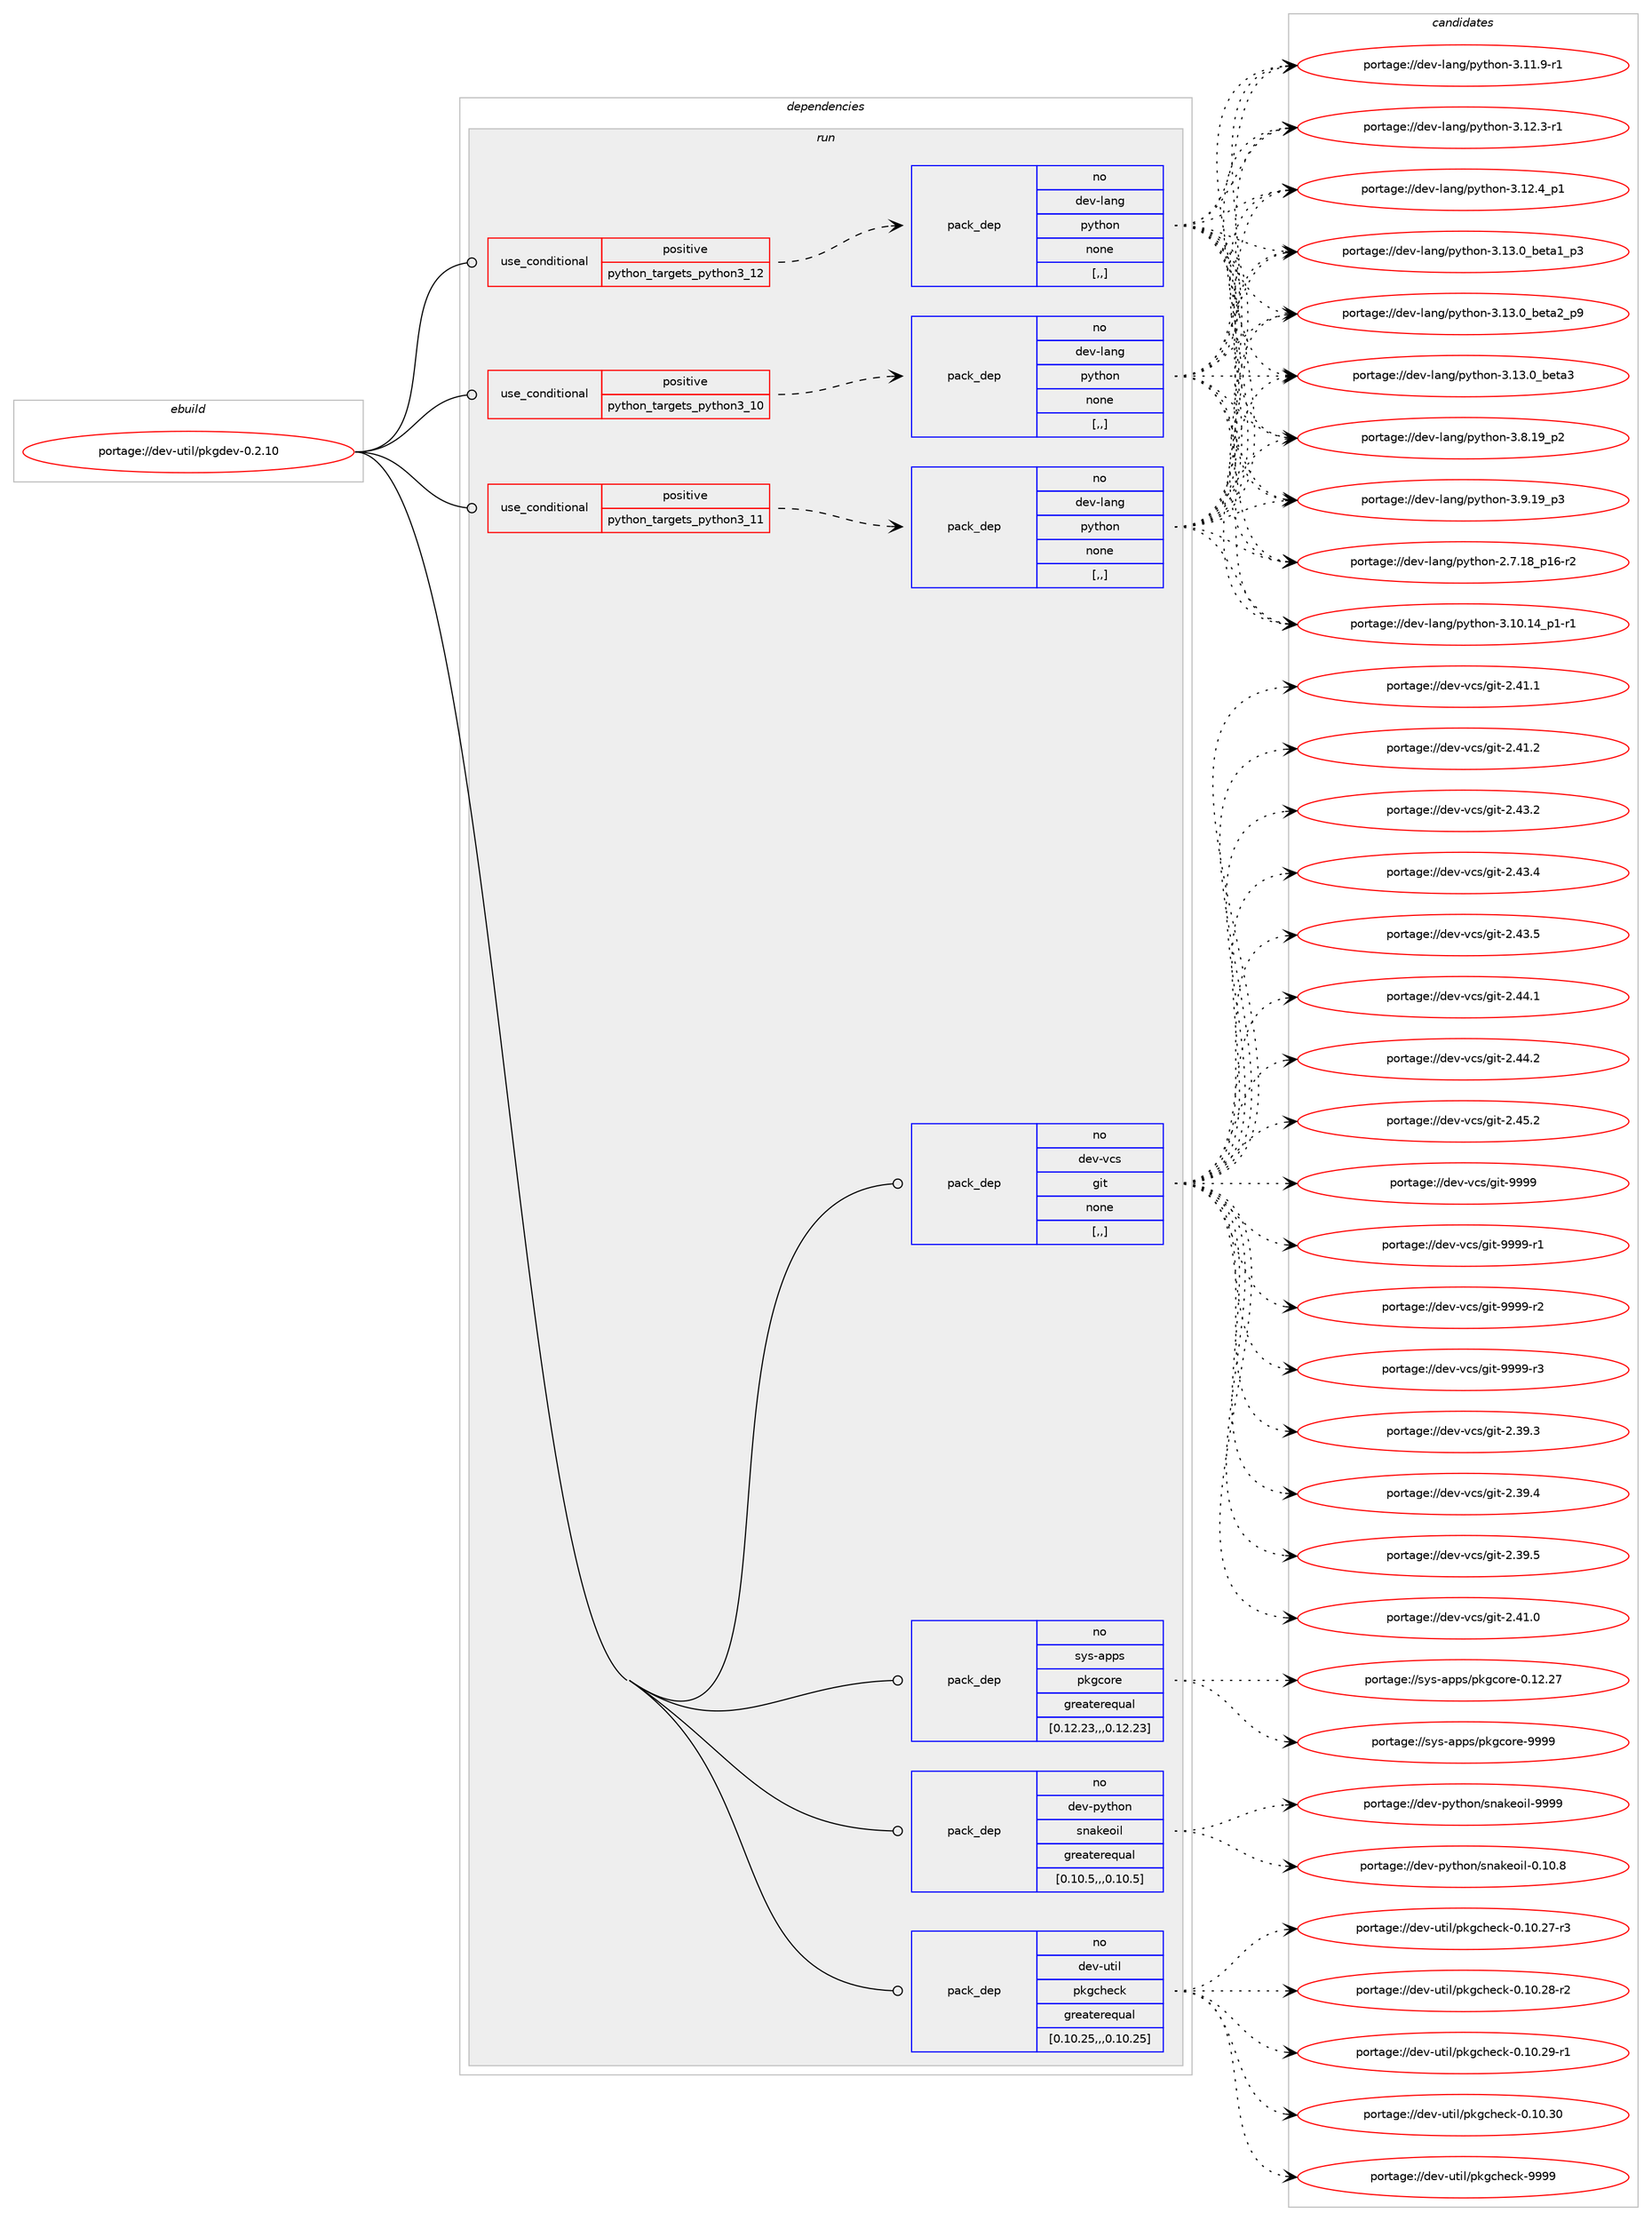 digraph prolog {

# *************
# Graph options
# *************

newrank=true;
concentrate=true;
compound=true;
graph [rankdir=LR,fontname=Helvetica,fontsize=10,ranksep=1.5];#, ranksep=2.5, nodesep=0.2];
edge  [arrowhead=vee];
node  [fontname=Helvetica,fontsize=10];

# **********
# The ebuild
# **********

subgraph cluster_leftcol {
color=gray;
rank=same;
label=<<i>ebuild</i>>;
id [label="portage://dev-util/pkgdev-0.2.10", color=red, width=4, href="../dev-util/pkgdev-0.2.10.svg"];
}

# ****************
# The dependencies
# ****************

subgraph cluster_midcol {
color=gray;
label=<<i>dependencies</i>>;
subgraph cluster_compile {
fillcolor="#eeeeee";
style=filled;
label=<<i>compile</i>>;
}
subgraph cluster_compileandrun {
fillcolor="#eeeeee";
style=filled;
label=<<i>compile and run</i>>;
}
subgraph cluster_run {
fillcolor="#eeeeee";
style=filled;
label=<<i>run</i>>;
subgraph cond60077 {
dependency213984 [label=<<TABLE BORDER="0" CELLBORDER="1" CELLSPACING="0" CELLPADDING="4"><TR><TD ROWSPAN="3" CELLPADDING="10">use_conditional</TD></TR><TR><TD>positive</TD></TR><TR><TD>python_targets_python3_10</TD></TR></TABLE>>, shape=none, color=red];
subgraph pack152486 {
dependency213985 [label=<<TABLE BORDER="0" CELLBORDER="1" CELLSPACING="0" CELLPADDING="4" WIDTH="220"><TR><TD ROWSPAN="6" CELLPADDING="30">pack_dep</TD></TR><TR><TD WIDTH="110">no</TD></TR><TR><TD>dev-lang</TD></TR><TR><TD>python</TD></TR><TR><TD>none</TD></TR><TR><TD>[,,]</TD></TR></TABLE>>, shape=none, color=blue];
}
dependency213984:e -> dependency213985:w [weight=20,style="dashed",arrowhead="vee"];
}
id:e -> dependency213984:w [weight=20,style="solid",arrowhead="odot"];
subgraph cond60078 {
dependency213986 [label=<<TABLE BORDER="0" CELLBORDER="1" CELLSPACING="0" CELLPADDING="4"><TR><TD ROWSPAN="3" CELLPADDING="10">use_conditional</TD></TR><TR><TD>positive</TD></TR><TR><TD>python_targets_python3_11</TD></TR></TABLE>>, shape=none, color=red];
subgraph pack152487 {
dependency213987 [label=<<TABLE BORDER="0" CELLBORDER="1" CELLSPACING="0" CELLPADDING="4" WIDTH="220"><TR><TD ROWSPAN="6" CELLPADDING="30">pack_dep</TD></TR><TR><TD WIDTH="110">no</TD></TR><TR><TD>dev-lang</TD></TR><TR><TD>python</TD></TR><TR><TD>none</TD></TR><TR><TD>[,,]</TD></TR></TABLE>>, shape=none, color=blue];
}
dependency213986:e -> dependency213987:w [weight=20,style="dashed",arrowhead="vee"];
}
id:e -> dependency213986:w [weight=20,style="solid",arrowhead="odot"];
subgraph cond60079 {
dependency213988 [label=<<TABLE BORDER="0" CELLBORDER="1" CELLSPACING="0" CELLPADDING="4"><TR><TD ROWSPAN="3" CELLPADDING="10">use_conditional</TD></TR><TR><TD>positive</TD></TR><TR><TD>python_targets_python3_12</TD></TR></TABLE>>, shape=none, color=red];
subgraph pack152488 {
dependency213989 [label=<<TABLE BORDER="0" CELLBORDER="1" CELLSPACING="0" CELLPADDING="4" WIDTH="220"><TR><TD ROWSPAN="6" CELLPADDING="30">pack_dep</TD></TR><TR><TD WIDTH="110">no</TD></TR><TR><TD>dev-lang</TD></TR><TR><TD>python</TD></TR><TR><TD>none</TD></TR><TR><TD>[,,]</TD></TR></TABLE>>, shape=none, color=blue];
}
dependency213988:e -> dependency213989:w [weight=20,style="dashed",arrowhead="vee"];
}
id:e -> dependency213988:w [weight=20,style="solid",arrowhead="odot"];
subgraph pack152489 {
dependency213990 [label=<<TABLE BORDER="0" CELLBORDER="1" CELLSPACING="0" CELLPADDING="4" WIDTH="220"><TR><TD ROWSPAN="6" CELLPADDING="30">pack_dep</TD></TR><TR><TD WIDTH="110">no</TD></TR><TR><TD>dev-python</TD></TR><TR><TD>snakeoil</TD></TR><TR><TD>greaterequal</TD></TR><TR><TD>[0.10.5,,,0.10.5]</TD></TR></TABLE>>, shape=none, color=blue];
}
id:e -> dependency213990:w [weight=20,style="solid",arrowhead="odot"];
subgraph pack152490 {
dependency213991 [label=<<TABLE BORDER="0" CELLBORDER="1" CELLSPACING="0" CELLPADDING="4" WIDTH="220"><TR><TD ROWSPAN="6" CELLPADDING="30">pack_dep</TD></TR><TR><TD WIDTH="110">no</TD></TR><TR><TD>dev-util</TD></TR><TR><TD>pkgcheck</TD></TR><TR><TD>greaterequal</TD></TR><TR><TD>[0.10.25,,,0.10.25]</TD></TR></TABLE>>, shape=none, color=blue];
}
id:e -> dependency213991:w [weight=20,style="solid",arrowhead="odot"];
subgraph pack152491 {
dependency213992 [label=<<TABLE BORDER="0" CELLBORDER="1" CELLSPACING="0" CELLPADDING="4" WIDTH="220"><TR><TD ROWSPAN="6" CELLPADDING="30">pack_dep</TD></TR><TR><TD WIDTH="110">no</TD></TR><TR><TD>dev-vcs</TD></TR><TR><TD>git</TD></TR><TR><TD>none</TD></TR><TR><TD>[,,]</TD></TR></TABLE>>, shape=none, color=blue];
}
id:e -> dependency213992:w [weight=20,style="solid",arrowhead="odot"];
subgraph pack152492 {
dependency213993 [label=<<TABLE BORDER="0" CELLBORDER="1" CELLSPACING="0" CELLPADDING="4" WIDTH="220"><TR><TD ROWSPAN="6" CELLPADDING="30">pack_dep</TD></TR><TR><TD WIDTH="110">no</TD></TR><TR><TD>sys-apps</TD></TR><TR><TD>pkgcore</TD></TR><TR><TD>greaterequal</TD></TR><TR><TD>[0.12.23,,,0.12.23]</TD></TR></TABLE>>, shape=none, color=blue];
}
id:e -> dependency213993:w [weight=20,style="solid",arrowhead="odot"];
}
}

# **************
# The candidates
# **************

subgraph cluster_choices {
rank=same;
color=gray;
label=<<i>candidates</i>>;

subgraph choice152486 {
color=black;
nodesep=1;
choice100101118451089711010347112121116104111110455046554649569511249544511450 [label="portage://dev-lang/python-2.7.18_p16-r2", color=red, width=4,href="../dev-lang/python-2.7.18_p16-r2.svg"];
choice100101118451089711010347112121116104111110455146494846495295112494511449 [label="portage://dev-lang/python-3.10.14_p1-r1", color=red, width=4,href="../dev-lang/python-3.10.14_p1-r1.svg"];
choice100101118451089711010347112121116104111110455146494946574511449 [label="portage://dev-lang/python-3.11.9-r1", color=red, width=4,href="../dev-lang/python-3.11.9-r1.svg"];
choice100101118451089711010347112121116104111110455146495046514511449 [label="portage://dev-lang/python-3.12.3-r1", color=red, width=4,href="../dev-lang/python-3.12.3-r1.svg"];
choice100101118451089711010347112121116104111110455146495046529511249 [label="portage://dev-lang/python-3.12.4_p1", color=red, width=4,href="../dev-lang/python-3.12.4_p1.svg"];
choice10010111845108971101034711212111610411111045514649514648959810111697499511251 [label="portage://dev-lang/python-3.13.0_beta1_p3", color=red, width=4,href="../dev-lang/python-3.13.0_beta1_p3.svg"];
choice10010111845108971101034711212111610411111045514649514648959810111697509511257 [label="portage://dev-lang/python-3.13.0_beta2_p9", color=red, width=4,href="../dev-lang/python-3.13.0_beta2_p9.svg"];
choice1001011184510897110103471121211161041111104551464951464895981011169751 [label="portage://dev-lang/python-3.13.0_beta3", color=red, width=4,href="../dev-lang/python-3.13.0_beta3.svg"];
choice100101118451089711010347112121116104111110455146564649579511250 [label="portage://dev-lang/python-3.8.19_p2", color=red, width=4,href="../dev-lang/python-3.8.19_p2.svg"];
choice100101118451089711010347112121116104111110455146574649579511251 [label="portage://dev-lang/python-3.9.19_p3", color=red, width=4,href="../dev-lang/python-3.9.19_p3.svg"];
dependency213985:e -> choice100101118451089711010347112121116104111110455046554649569511249544511450:w [style=dotted,weight="100"];
dependency213985:e -> choice100101118451089711010347112121116104111110455146494846495295112494511449:w [style=dotted,weight="100"];
dependency213985:e -> choice100101118451089711010347112121116104111110455146494946574511449:w [style=dotted,weight="100"];
dependency213985:e -> choice100101118451089711010347112121116104111110455146495046514511449:w [style=dotted,weight="100"];
dependency213985:e -> choice100101118451089711010347112121116104111110455146495046529511249:w [style=dotted,weight="100"];
dependency213985:e -> choice10010111845108971101034711212111610411111045514649514648959810111697499511251:w [style=dotted,weight="100"];
dependency213985:e -> choice10010111845108971101034711212111610411111045514649514648959810111697509511257:w [style=dotted,weight="100"];
dependency213985:e -> choice1001011184510897110103471121211161041111104551464951464895981011169751:w [style=dotted,weight="100"];
dependency213985:e -> choice100101118451089711010347112121116104111110455146564649579511250:w [style=dotted,weight="100"];
dependency213985:e -> choice100101118451089711010347112121116104111110455146574649579511251:w [style=dotted,weight="100"];
}
subgraph choice152487 {
color=black;
nodesep=1;
choice100101118451089711010347112121116104111110455046554649569511249544511450 [label="portage://dev-lang/python-2.7.18_p16-r2", color=red, width=4,href="../dev-lang/python-2.7.18_p16-r2.svg"];
choice100101118451089711010347112121116104111110455146494846495295112494511449 [label="portage://dev-lang/python-3.10.14_p1-r1", color=red, width=4,href="../dev-lang/python-3.10.14_p1-r1.svg"];
choice100101118451089711010347112121116104111110455146494946574511449 [label="portage://dev-lang/python-3.11.9-r1", color=red, width=4,href="../dev-lang/python-3.11.9-r1.svg"];
choice100101118451089711010347112121116104111110455146495046514511449 [label="portage://dev-lang/python-3.12.3-r1", color=red, width=4,href="../dev-lang/python-3.12.3-r1.svg"];
choice100101118451089711010347112121116104111110455146495046529511249 [label="portage://dev-lang/python-3.12.4_p1", color=red, width=4,href="../dev-lang/python-3.12.4_p1.svg"];
choice10010111845108971101034711212111610411111045514649514648959810111697499511251 [label="portage://dev-lang/python-3.13.0_beta1_p3", color=red, width=4,href="../dev-lang/python-3.13.0_beta1_p3.svg"];
choice10010111845108971101034711212111610411111045514649514648959810111697509511257 [label="portage://dev-lang/python-3.13.0_beta2_p9", color=red, width=4,href="../dev-lang/python-3.13.0_beta2_p9.svg"];
choice1001011184510897110103471121211161041111104551464951464895981011169751 [label="portage://dev-lang/python-3.13.0_beta3", color=red, width=4,href="../dev-lang/python-3.13.0_beta3.svg"];
choice100101118451089711010347112121116104111110455146564649579511250 [label="portage://dev-lang/python-3.8.19_p2", color=red, width=4,href="../dev-lang/python-3.8.19_p2.svg"];
choice100101118451089711010347112121116104111110455146574649579511251 [label="portage://dev-lang/python-3.9.19_p3", color=red, width=4,href="../dev-lang/python-3.9.19_p3.svg"];
dependency213987:e -> choice100101118451089711010347112121116104111110455046554649569511249544511450:w [style=dotted,weight="100"];
dependency213987:e -> choice100101118451089711010347112121116104111110455146494846495295112494511449:w [style=dotted,weight="100"];
dependency213987:e -> choice100101118451089711010347112121116104111110455146494946574511449:w [style=dotted,weight="100"];
dependency213987:e -> choice100101118451089711010347112121116104111110455146495046514511449:w [style=dotted,weight="100"];
dependency213987:e -> choice100101118451089711010347112121116104111110455146495046529511249:w [style=dotted,weight="100"];
dependency213987:e -> choice10010111845108971101034711212111610411111045514649514648959810111697499511251:w [style=dotted,weight="100"];
dependency213987:e -> choice10010111845108971101034711212111610411111045514649514648959810111697509511257:w [style=dotted,weight="100"];
dependency213987:e -> choice1001011184510897110103471121211161041111104551464951464895981011169751:w [style=dotted,weight="100"];
dependency213987:e -> choice100101118451089711010347112121116104111110455146564649579511250:w [style=dotted,weight="100"];
dependency213987:e -> choice100101118451089711010347112121116104111110455146574649579511251:w [style=dotted,weight="100"];
}
subgraph choice152488 {
color=black;
nodesep=1;
choice100101118451089711010347112121116104111110455046554649569511249544511450 [label="portage://dev-lang/python-2.7.18_p16-r2", color=red, width=4,href="../dev-lang/python-2.7.18_p16-r2.svg"];
choice100101118451089711010347112121116104111110455146494846495295112494511449 [label="portage://dev-lang/python-3.10.14_p1-r1", color=red, width=4,href="../dev-lang/python-3.10.14_p1-r1.svg"];
choice100101118451089711010347112121116104111110455146494946574511449 [label="portage://dev-lang/python-3.11.9-r1", color=red, width=4,href="../dev-lang/python-3.11.9-r1.svg"];
choice100101118451089711010347112121116104111110455146495046514511449 [label="portage://dev-lang/python-3.12.3-r1", color=red, width=4,href="../dev-lang/python-3.12.3-r1.svg"];
choice100101118451089711010347112121116104111110455146495046529511249 [label="portage://dev-lang/python-3.12.4_p1", color=red, width=4,href="../dev-lang/python-3.12.4_p1.svg"];
choice10010111845108971101034711212111610411111045514649514648959810111697499511251 [label="portage://dev-lang/python-3.13.0_beta1_p3", color=red, width=4,href="../dev-lang/python-3.13.0_beta1_p3.svg"];
choice10010111845108971101034711212111610411111045514649514648959810111697509511257 [label="portage://dev-lang/python-3.13.0_beta2_p9", color=red, width=4,href="../dev-lang/python-3.13.0_beta2_p9.svg"];
choice1001011184510897110103471121211161041111104551464951464895981011169751 [label="portage://dev-lang/python-3.13.0_beta3", color=red, width=4,href="../dev-lang/python-3.13.0_beta3.svg"];
choice100101118451089711010347112121116104111110455146564649579511250 [label="portage://dev-lang/python-3.8.19_p2", color=red, width=4,href="../dev-lang/python-3.8.19_p2.svg"];
choice100101118451089711010347112121116104111110455146574649579511251 [label="portage://dev-lang/python-3.9.19_p3", color=red, width=4,href="../dev-lang/python-3.9.19_p3.svg"];
dependency213989:e -> choice100101118451089711010347112121116104111110455046554649569511249544511450:w [style=dotted,weight="100"];
dependency213989:e -> choice100101118451089711010347112121116104111110455146494846495295112494511449:w [style=dotted,weight="100"];
dependency213989:e -> choice100101118451089711010347112121116104111110455146494946574511449:w [style=dotted,weight="100"];
dependency213989:e -> choice100101118451089711010347112121116104111110455146495046514511449:w [style=dotted,weight="100"];
dependency213989:e -> choice100101118451089711010347112121116104111110455146495046529511249:w [style=dotted,weight="100"];
dependency213989:e -> choice10010111845108971101034711212111610411111045514649514648959810111697499511251:w [style=dotted,weight="100"];
dependency213989:e -> choice10010111845108971101034711212111610411111045514649514648959810111697509511257:w [style=dotted,weight="100"];
dependency213989:e -> choice1001011184510897110103471121211161041111104551464951464895981011169751:w [style=dotted,weight="100"];
dependency213989:e -> choice100101118451089711010347112121116104111110455146564649579511250:w [style=dotted,weight="100"];
dependency213989:e -> choice100101118451089711010347112121116104111110455146574649579511251:w [style=dotted,weight="100"];
}
subgraph choice152489 {
color=black;
nodesep=1;
choice10010111845112121116104111110471151109710710111110510845484649484656 [label="portage://dev-python/snakeoil-0.10.8", color=red, width=4,href="../dev-python/snakeoil-0.10.8.svg"];
choice1001011184511212111610411111047115110971071011111051084557575757 [label="portage://dev-python/snakeoil-9999", color=red, width=4,href="../dev-python/snakeoil-9999.svg"];
dependency213990:e -> choice10010111845112121116104111110471151109710710111110510845484649484656:w [style=dotted,weight="100"];
dependency213990:e -> choice1001011184511212111610411111047115110971071011111051084557575757:w [style=dotted,weight="100"];
}
subgraph choice152490 {
color=black;
nodesep=1;
choice1001011184511711610510847112107103991041019910745484649484650554511451 [label="portage://dev-util/pkgcheck-0.10.27-r3", color=red, width=4,href="../dev-util/pkgcheck-0.10.27-r3.svg"];
choice1001011184511711610510847112107103991041019910745484649484650564511450 [label="portage://dev-util/pkgcheck-0.10.28-r2", color=red, width=4,href="../dev-util/pkgcheck-0.10.28-r2.svg"];
choice1001011184511711610510847112107103991041019910745484649484650574511449 [label="portage://dev-util/pkgcheck-0.10.29-r1", color=red, width=4,href="../dev-util/pkgcheck-0.10.29-r1.svg"];
choice100101118451171161051084711210710399104101991074548464948465148 [label="portage://dev-util/pkgcheck-0.10.30", color=red, width=4,href="../dev-util/pkgcheck-0.10.30.svg"];
choice100101118451171161051084711210710399104101991074557575757 [label="portage://dev-util/pkgcheck-9999", color=red, width=4,href="../dev-util/pkgcheck-9999.svg"];
dependency213991:e -> choice1001011184511711610510847112107103991041019910745484649484650554511451:w [style=dotted,weight="100"];
dependency213991:e -> choice1001011184511711610510847112107103991041019910745484649484650564511450:w [style=dotted,weight="100"];
dependency213991:e -> choice1001011184511711610510847112107103991041019910745484649484650574511449:w [style=dotted,weight="100"];
dependency213991:e -> choice100101118451171161051084711210710399104101991074548464948465148:w [style=dotted,weight="100"];
dependency213991:e -> choice100101118451171161051084711210710399104101991074557575757:w [style=dotted,weight="100"];
}
subgraph choice152491 {
color=black;
nodesep=1;
choice10010111845118991154710310511645504651574651 [label="portage://dev-vcs/git-2.39.3", color=red, width=4,href="../dev-vcs/git-2.39.3.svg"];
choice10010111845118991154710310511645504651574652 [label="portage://dev-vcs/git-2.39.4", color=red, width=4,href="../dev-vcs/git-2.39.4.svg"];
choice10010111845118991154710310511645504651574653 [label="portage://dev-vcs/git-2.39.5", color=red, width=4,href="../dev-vcs/git-2.39.5.svg"];
choice10010111845118991154710310511645504652494648 [label="portage://dev-vcs/git-2.41.0", color=red, width=4,href="../dev-vcs/git-2.41.0.svg"];
choice10010111845118991154710310511645504652494649 [label="portage://dev-vcs/git-2.41.1", color=red, width=4,href="../dev-vcs/git-2.41.1.svg"];
choice10010111845118991154710310511645504652494650 [label="portage://dev-vcs/git-2.41.2", color=red, width=4,href="../dev-vcs/git-2.41.2.svg"];
choice10010111845118991154710310511645504652514650 [label="portage://dev-vcs/git-2.43.2", color=red, width=4,href="../dev-vcs/git-2.43.2.svg"];
choice10010111845118991154710310511645504652514652 [label="portage://dev-vcs/git-2.43.4", color=red, width=4,href="../dev-vcs/git-2.43.4.svg"];
choice10010111845118991154710310511645504652514653 [label="portage://dev-vcs/git-2.43.5", color=red, width=4,href="../dev-vcs/git-2.43.5.svg"];
choice10010111845118991154710310511645504652524649 [label="portage://dev-vcs/git-2.44.1", color=red, width=4,href="../dev-vcs/git-2.44.1.svg"];
choice10010111845118991154710310511645504652524650 [label="portage://dev-vcs/git-2.44.2", color=red, width=4,href="../dev-vcs/git-2.44.2.svg"];
choice10010111845118991154710310511645504652534650 [label="portage://dev-vcs/git-2.45.2", color=red, width=4,href="../dev-vcs/git-2.45.2.svg"];
choice1001011184511899115471031051164557575757 [label="portage://dev-vcs/git-9999", color=red, width=4,href="../dev-vcs/git-9999.svg"];
choice10010111845118991154710310511645575757574511449 [label="portage://dev-vcs/git-9999-r1", color=red, width=4,href="../dev-vcs/git-9999-r1.svg"];
choice10010111845118991154710310511645575757574511450 [label="portage://dev-vcs/git-9999-r2", color=red, width=4,href="../dev-vcs/git-9999-r2.svg"];
choice10010111845118991154710310511645575757574511451 [label="portage://dev-vcs/git-9999-r3", color=red, width=4,href="../dev-vcs/git-9999-r3.svg"];
dependency213992:e -> choice10010111845118991154710310511645504651574651:w [style=dotted,weight="100"];
dependency213992:e -> choice10010111845118991154710310511645504651574652:w [style=dotted,weight="100"];
dependency213992:e -> choice10010111845118991154710310511645504651574653:w [style=dotted,weight="100"];
dependency213992:e -> choice10010111845118991154710310511645504652494648:w [style=dotted,weight="100"];
dependency213992:e -> choice10010111845118991154710310511645504652494649:w [style=dotted,weight="100"];
dependency213992:e -> choice10010111845118991154710310511645504652494650:w [style=dotted,weight="100"];
dependency213992:e -> choice10010111845118991154710310511645504652514650:w [style=dotted,weight="100"];
dependency213992:e -> choice10010111845118991154710310511645504652514652:w [style=dotted,weight="100"];
dependency213992:e -> choice10010111845118991154710310511645504652514653:w [style=dotted,weight="100"];
dependency213992:e -> choice10010111845118991154710310511645504652524649:w [style=dotted,weight="100"];
dependency213992:e -> choice10010111845118991154710310511645504652524650:w [style=dotted,weight="100"];
dependency213992:e -> choice10010111845118991154710310511645504652534650:w [style=dotted,weight="100"];
dependency213992:e -> choice1001011184511899115471031051164557575757:w [style=dotted,weight="100"];
dependency213992:e -> choice10010111845118991154710310511645575757574511449:w [style=dotted,weight="100"];
dependency213992:e -> choice10010111845118991154710310511645575757574511450:w [style=dotted,weight="100"];
dependency213992:e -> choice10010111845118991154710310511645575757574511451:w [style=dotted,weight="100"];
}
subgraph choice152492 {
color=black;
nodesep=1;
choice115121115459711211211547112107103991111141014548464950465055 [label="portage://sys-apps/pkgcore-0.12.27", color=red, width=4,href="../sys-apps/pkgcore-0.12.27.svg"];
choice115121115459711211211547112107103991111141014557575757 [label="portage://sys-apps/pkgcore-9999", color=red, width=4,href="../sys-apps/pkgcore-9999.svg"];
dependency213993:e -> choice115121115459711211211547112107103991111141014548464950465055:w [style=dotted,weight="100"];
dependency213993:e -> choice115121115459711211211547112107103991111141014557575757:w [style=dotted,weight="100"];
}
}

}
